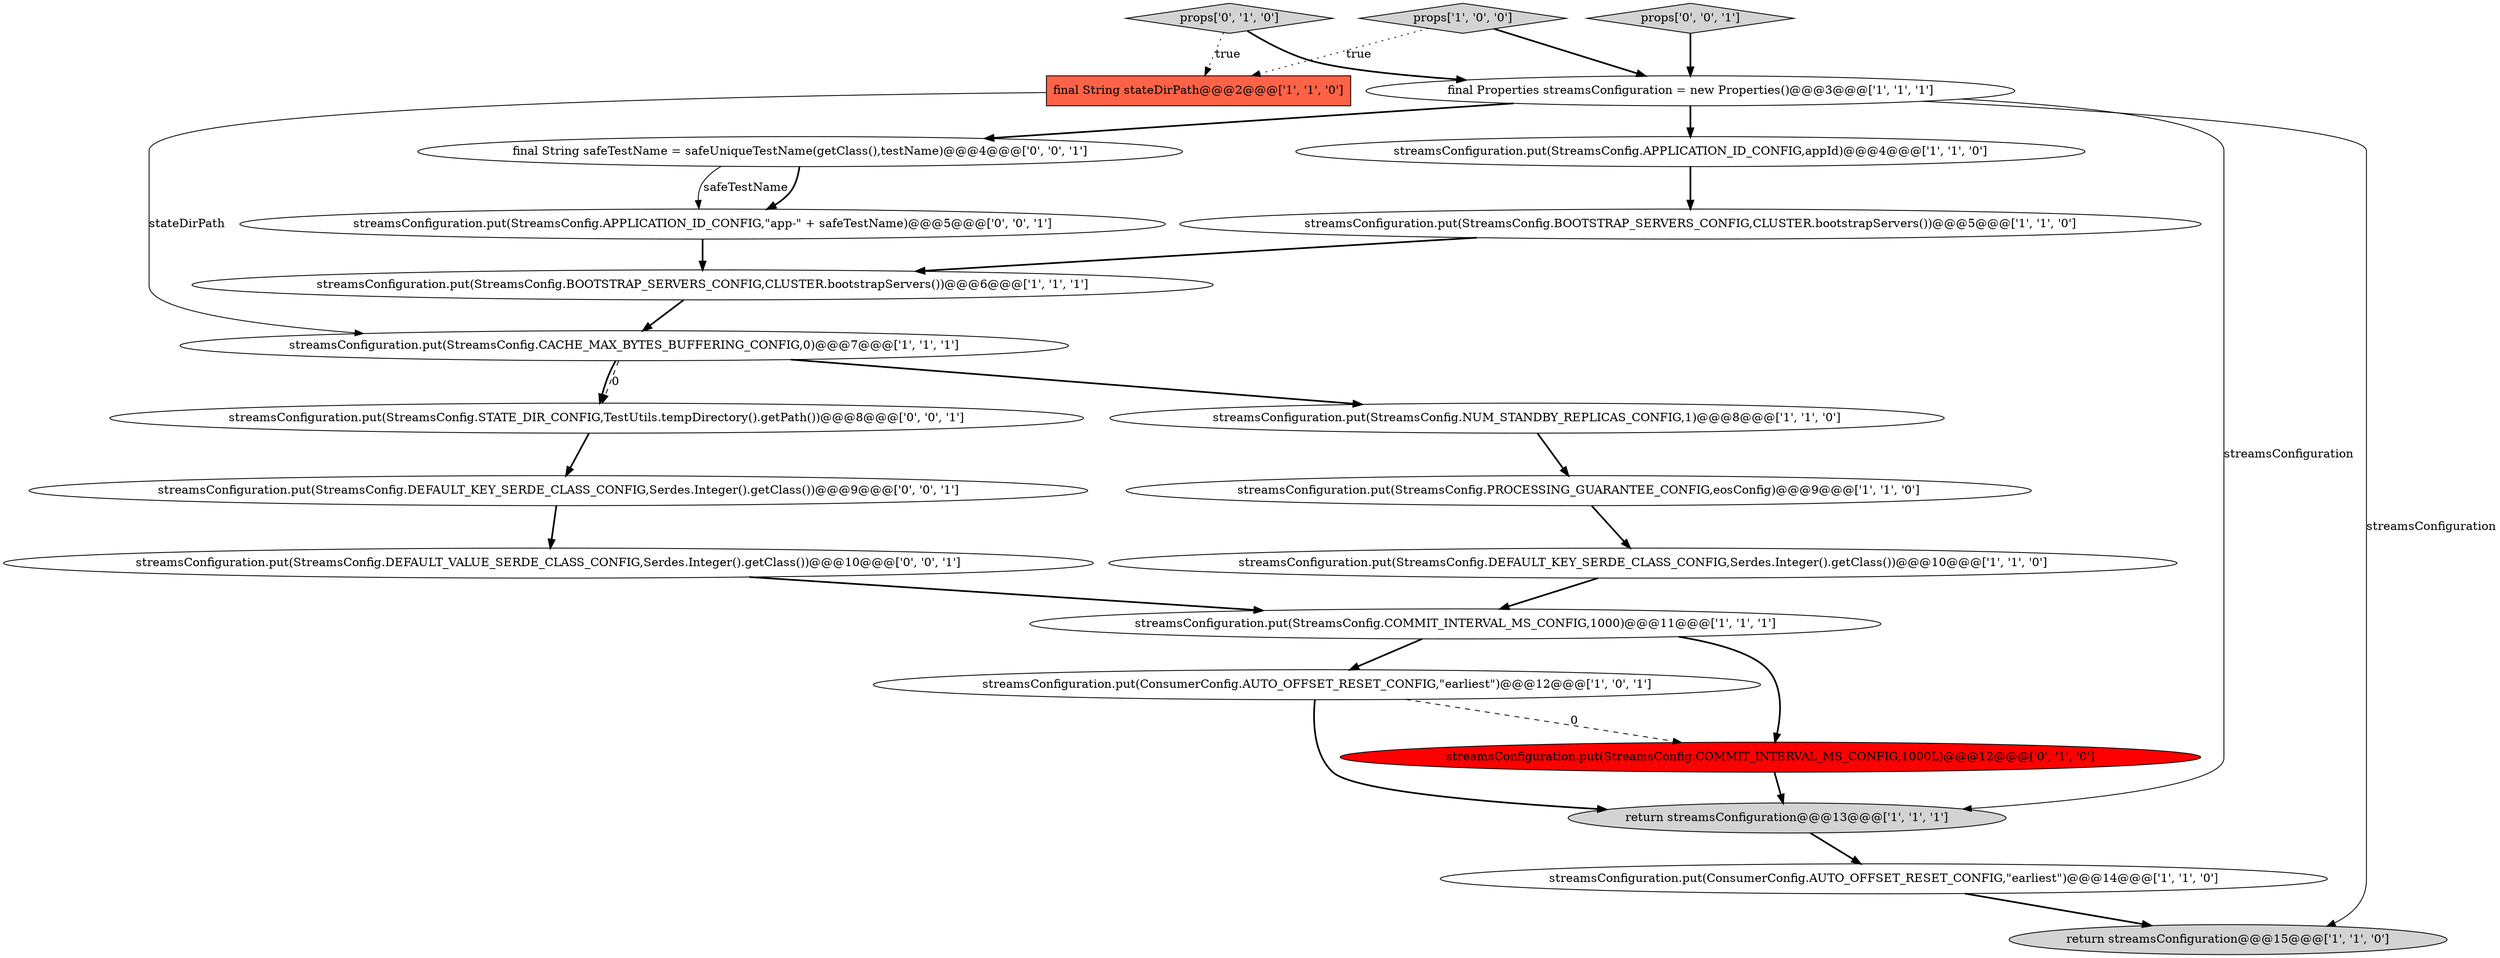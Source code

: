 digraph {
17 [style = filled, label = "final String safeTestName = safeUniqueTestName(getClass(),testName)@@@4@@@['0', '0', '1']", fillcolor = white, shape = ellipse image = "AAA0AAABBB3BBB"];
1 [style = filled, label = "streamsConfiguration.put(ConsumerConfig.AUTO_OFFSET_RESET_CONFIG,\"earliest\")@@@14@@@['1', '1', '0']", fillcolor = white, shape = ellipse image = "AAA0AAABBB1BBB"];
6 [style = filled, label = "streamsConfiguration.put(ConsumerConfig.AUTO_OFFSET_RESET_CONFIG,\"earliest\")@@@12@@@['1', '0', '1']", fillcolor = white, shape = ellipse image = "AAA0AAABBB1BBB"];
22 [style = filled, label = "streamsConfiguration.put(StreamsConfig.DEFAULT_VALUE_SERDE_CLASS_CONFIG,Serdes.Integer().getClass())@@@10@@@['0', '0', '1']", fillcolor = white, shape = ellipse image = "AAA0AAABBB3BBB"];
8 [style = filled, label = "props['1', '0', '0']", fillcolor = lightgray, shape = diamond image = "AAA0AAABBB1BBB"];
3 [style = filled, label = "streamsConfiguration.put(StreamsConfig.DEFAULT_KEY_SERDE_CLASS_CONFIG,Serdes.Integer().getClass())@@@10@@@['1', '1', '0']", fillcolor = white, shape = ellipse image = "AAA0AAABBB1BBB"];
14 [style = filled, label = "streamsConfiguration.put(StreamsConfig.BOOTSTRAP_SERVERS_CONFIG,CLUSTER.bootstrapServers())@@@6@@@['1', '1', '1']", fillcolor = white, shape = ellipse image = "AAA0AAABBB1BBB"];
9 [style = filled, label = "streamsConfiguration.put(StreamsConfig.BOOTSTRAP_SERVERS_CONFIG,CLUSTER.bootstrapServers())@@@5@@@['1', '1', '0']", fillcolor = white, shape = ellipse image = "AAA0AAABBB1BBB"];
18 [style = filled, label = "streamsConfiguration.put(StreamsConfig.STATE_DIR_CONFIG,TestUtils.tempDirectory().getPath())@@@8@@@['0', '0', '1']", fillcolor = white, shape = ellipse image = "AAA0AAABBB3BBB"];
2 [style = filled, label = "streamsConfiguration.put(StreamsConfig.NUM_STANDBY_REPLICAS_CONFIG,1)@@@8@@@['1', '1', '0']", fillcolor = white, shape = ellipse image = "AAA0AAABBB1BBB"];
12 [style = filled, label = "return streamsConfiguration@@@13@@@['1', '1', '1']", fillcolor = lightgray, shape = ellipse image = "AAA0AAABBB1BBB"];
0 [style = filled, label = "streamsConfiguration.put(StreamsConfig.APPLICATION_ID_CONFIG,appId)@@@4@@@['1', '1', '0']", fillcolor = white, shape = ellipse image = "AAA0AAABBB1BBB"];
20 [style = filled, label = "props['0', '0', '1']", fillcolor = lightgray, shape = diamond image = "AAA0AAABBB3BBB"];
11 [style = filled, label = "streamsConfiguration.put(StreamsConfig.COMMIT_INTERVAL_MS_CONFIG,1000)@@@11@@@['1', '1', '1']", fillcolor = white, shape = ellipse image = "AAA0AAABBB1BBB"];
16 [style = filled, label = "streamsConfiguration.put(StreamsConfig.COMMIT_INTERVAL_MS_CONFIG,1000L)@@@12@@@['0', '1', '0']", fillcolor = red, shape = ellipse image = "AAA1AAABBB2BBB"];
4 [style = filled, label = "streamsConfiguration.put(StreamsConfig.PROCESSING_GUARANTEE_CONFIG,eosConfig)@@@9@@@['1', '1', '0']", fillcolor = white, shape = ellipse image = "AAA0AAABBB1BBB"];
15 [style = filled, label = "props['0', '1', '0']", fillcolor = lightgray, shape = diamond image = "AAA0AAABBB2BBB"];
10 [style = filled, label = "return streamsConfiguration@@@15@@@['1', '1', '0']", fillcolor = lightgray, shape = ellipse image = "AAA0AAABBB1BBB"];
7 [style = filled, label = "streamsConfiguration.put(StreamsConfig.CACHE_MAX_BYTES_BUFFERING_CONFIG,0)@@@7@@@['1', '1', '1']", fillcolor = white, shape = ellipse image = "AAA0AAABBB1BBB"];
19 [style = filled, label = "streamsConfiguration.put(StreamsConfig.DEFAULT_KEY_SERDE_CLASS_CONFIG,Serdes.Integer().getClass())@@@9@@@['0', '0', '1']", fillcolor = white, shape = ellipse image = "AAA0AAABBB3BBB"];
5 [style = filled, label = "final String stateDirPath@@@2@@@['1', '1', '0']", fillcolor = tomato, shape = box image = "AAA0AAABBB1BBB"];
21 [style = filled, label = "streamsConfiguration.put(StreamsConfig.APPLICATION_ID_CONFIG,\"app-\" + safeTestName)@@@5@@@['0', '0', '1']", fillcolor = white, shape = ellipse image = "AAA0AAABBB3BBB"];
13 [style = filled, label = "final Properties streamsConfiguration = new Properties()@@@3@@@['1', '1', '1']", fillcolor = white, shape = ellipse image = "AAA0AAABBB1BBB"];
15->5 [style = dotted, label="true"];
5->7 [style = solid, label="stateDirPath"];
11->16 [style = bold, label=""];
4->3 [style = bold, label=""];
0->9 [style = bold, label=""];
15->13 [style = bold, label=""];
17->21 [style = solid, label="safeTestName"];
20->13 [style = bold, label=""];
7->18 [style = dashed, label="0"];
13->12 [style = solid, label="streamsConfiguration"];
11->6 [style = bold, label=""];
3->11 [style = bold, label=""];
18->19 [style = bold, label=""];
12->1 [style = bold, label=""];
2->4 [style = bold, label=""];
14->7 [style = bold, label=""];
13->10 [style = solid, label="streamsConfiguration"];
13->17 [style = bold, label=""];
6->16 [style = dashed, label="0"];
8->5 [style = dotted, label="true"];
7->2 [style = bold, label=""];
9->14 [style = bold, label=""];
7->18 [style = bold, label=""];
1->10 [style = bold, label=""];
19->22 [style = bold, label=""];
16->12 [style = bold, label=""];
17->21 [style = bold, label=""];
22->11 [style = bold, label=""];
8->13 [style = bold, label=""];
13->0 [style = bold, label=""];
21->14 [style = bold, label=""];
6->12 [style = bold, label=""];
}
